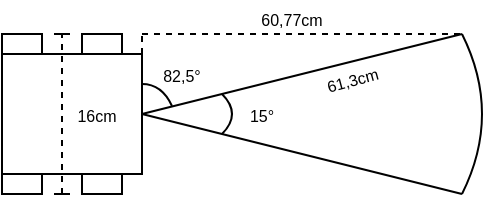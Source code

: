 <mxfile version="24.2.1" type="device">
  <diagram name="Stránka-1" id="4BUm2LYziziiiOVImWEk">
    <mxGraphModel dx="332" dy="183" grid="1" gridSize="10" guides="1" tooltips="1" connect="1" arrows="1" fold="1" page="1" pageScale="1" pageWidth="300" pageHeight="200" math="0" shadow="0">
      <root>
        <mxCell id="0" />
        <mxCell id="1" parent="0" />
        <mxCell id="HDx2d4N_ocjqiMTv_S9g-1" value="" style="rounded=0;whiteSpace=wrap;html=1;" parent="1" vertex="1">
          <mxGeometry x="25" y="82" width="70" height="60" as="geometry" />
        </mxCell>
        <mxCell id="HDx2d4N_ocjqiMTv_S9g-2" value="" style="endArrow=none;html=1;rounded=0;exitX=1;exitY=0.5;exitDx=0;exitDy=0;" parent="1" source="HDx2d4N_ocjqiMTv_S9g-1" edge="1">
          <mxGeometry width="50" height="50" relative="1" as="geometry">
            <mxPoint x="95" y="102" as="sourcePoint" />
            <mxPoint x="255" y="72" as="targetPoint" />
          </mxGeometry>
        </mxCell>
        <mxCell id="HDx2d4N_ocjqiMTv_S9g-3" value="" style="endArrow=none;html=1;rounded=0;exitX=1;exitY=0.5;exitDx=0;exitDy=0;" parent="1" source="HDx2d4N_ocjqiMTv_S9g-1" edge="1">
          <mxGeometry width="50" height="50" relative="1" as="geometry">
            <mxPoint x="145" y="232" as="sourcePoint" />
            <mxPoint x="255" y="152" as="targetPoint" />
          </mxGeometry>
        </mxCell>
        <mxCell id="HDx2d4N_ocjqiMTv_S9g-5" value="" style="rounded=0;whiteSpace=wrap;html=1;" parent="1" vertex="1">
          <mxGeometry x="65" y="72" width="20" height="10" as="geometry" />
        </mxCell>
        <mxCell id="HDx2d4N_ocjqiMTv_S9g-6" value="" style="rounded=0;whiteSpace=wrap;html=1;" parent="1" vertex="1">
          <mxGeometry x="25" y="72" width="20" height="10" as="geometry" />
        </mxCell>
        <mxCell id="HDx2d4N_ocjqiMTv_S9g-7" value="" style="rounded=0;whiteSpace=wrap;html=1;" parent="1" vertex="1">
          <mxGeometry x="25" y="142" width="20" height="10" as="geometry" />
        </mxCell>
        <mxCell id="HDx2d4N_ocjqiMTv_S9g-8" value="" style="rounded=0;whiteSpace=wrap;html=1;" parent="1" vertex="1">
          <mxGeometry x="65" y="142" width="20" height="10" as="geometry" />
        </mxCell>
        <mxCell id="WSLgs6mWQoEM8Xy6ExiU-3" value="" style="endArrow=none;html=1;rounded=0;curved=1;" edge="1" parent="1">
          <mxGeometry width="50" height="50" relative="1" as="geometry">
            <mxPoint x="255" y="152" as="sourcePoint" />
            <mxPoint x="255" y="72" as="targetPoint" />
            <Array as="points">
              <mxPoint x="275" y="112" />
            </Array>
          </mxGeometry>
        </mxCell>
        <mxCell id="WSLgs6mWQoEM8Xy6ExiU-4" value="" style="endArrow=none;html=1;rounded=0;curved=1;" edge="1" parent="1">
          <mxGeometry width="50" height="50" relative="1" as="geometry">
            <mxPoint x="135" y="122" as="sourcePoint" />
            <mxPoint x="135" y="102" as="targetPoint" />
            <Array as="points">
              <mxPoint x="145" y="112" />
            </Array>
          </mxGeometry>
        </mxCell>
        <mxCell id="WSLgs6mWQoEM8Xy6ExiU-5" value="&lt;font style=&quot;font-size: 8px;&quot;&gt;15°&lt;/font&gt;" style="text;html=1;align=center;verticalAlign=middle;whiteSpace=wrap;rounded=0;" vertex="1" parent="1">
          <mxGeometry x="140" y="104.5" width="30" height="15" as="geometry" />
        </mxCell>
        <mxCell id="WSLgs6mWQoEM8Xy6ExiU-7" value="" style="endArrow=baseDash;dashed=1;html=1;rounded=0;startArrow=baseDash;startFill=0;endFill=0;" edge="1" parent="1">
          <mxGeometry width="50" height="50" relative="1" as="geometry">
            <mxPoint x="55" y="152" as="sourcePoint" />
            <mxPoint x="55" y="72" as="targetPoint" />
          </mxGeometry>
        </mxCell>
        <mxCell id="WSLgs6mWQoEM8Xy6ExiU-9" value="&lt;font style=&quot;font-size: 8px;&quot;&gt;16cm&lt;/font&gt;" style="text;html=1;align=center;verticalAlign=middle;whiteSpace=wrap;rounded=0;" vertex="1" parent="1">
          <mxGeometry x="55" y="104.5" width="35" height="15" as="geometry" />
        </mxCell>
        <mxCell id="WSLgs6mWQoEM8Xy6ExiU-10" value="" style="endArrow=none;html=1;rounded=0;curved=1;exitX=1;exitY=0.25;exitDx=0;exitDy=0;startSize=6;" edge="1" parent="1" source="HDx2d4N_ocjqiMTv_S9g-1">
          <mxGeometry width="50" height="50" relative="1" as="geometry">
            <mxPoint x="75" y="192" as="sourcePoint" />
            <mxPoint x="110" y="108" as="targetPoint" />
            <Array as="points">
              <mxPoint x="105" y="97" />
            </Array>
          </mxGeometry>
        </mxCell>
        <mxCell id="WSLgs6mWQoEM8Xy6ExiU-11" value="&lt;font style=&quot;font-size: 8px;&quot;&gt;82,5°&lt;/font&gt;" style="text;html=1;align=center;verticalAlign=middle;whiteSpace=wrap;rounded=0;" vertex="1" parent="1">
          <mxGeometry x="100" y="72" width="30" height="40" as="geometry" />
        </mxCell>
        <mxCell id="WSLgs6mWQoEM8Xy6ExiU-15" value="" style="endArrow=none;dashed=1;html=1;rounded=0;" edge="1" parent="1">
          <mxGeometry width="50" height="50" relative="1" as="geometry">
            <mxPoint x="95" y="72" as="sourcePoint" />
            <mxPoint x="255" y="72" as="targetPoint" />
          </mxGeometry>
        </mxCell>
        <mxCell id="WSLgs6mWQoEM8Xy6ExiU-18" value="" style="endArrow=none;dashed=1;html=1;rounded=0;exitX=1;exitY=0;exitDx=0;exitDy=0;" edge="1" parent="1" source="HDx2d4N_ocjqiMTv_S9g-1">
          <mxGeometry width="50" height="50" relative="1" as="geometry">
            <mxPoint x="75" y="202" as="sourcePoint" />
            <mxPoint x="95" y="72" as="targetPoint" />
          </mxGeometry>
        </mxCell>
        <mxCell id="WSLgs6mWQoEM8Xy6ExiU-23" value="&lt;font style=&quot;font-size: 8px;&quot;&gt;61,3cm&lt;/font&gt;" style="text;html=1;align=center;verticalAlign=middle;whiteSpace=wrap;rounded=0;rotation=-15;" vertex="1" parent="1">
          <mxGeometry x="170.41" y="86.91" width="60" height="13.26" as="geometry" />
        </mxCell>
        <mxCell id="WSLgs6mWQoEM8Xy6ExiU-26" value="&lt;font style=&quot;font-size: 8px;&quot;&gt;60,77cm&lt;/font&gt;" style="text;html=1;align=center;verticalAlign=middle;whiteSpace=wrap;rounded=0;rotation=0;" vertex="1" parent="1">
          <mxGeometry x="140" y="55" width="60" height="17" as="geometry" />
        </mxCell>
      </root>
    </mxGraphModel>
  </diagram>
</mxfile>
